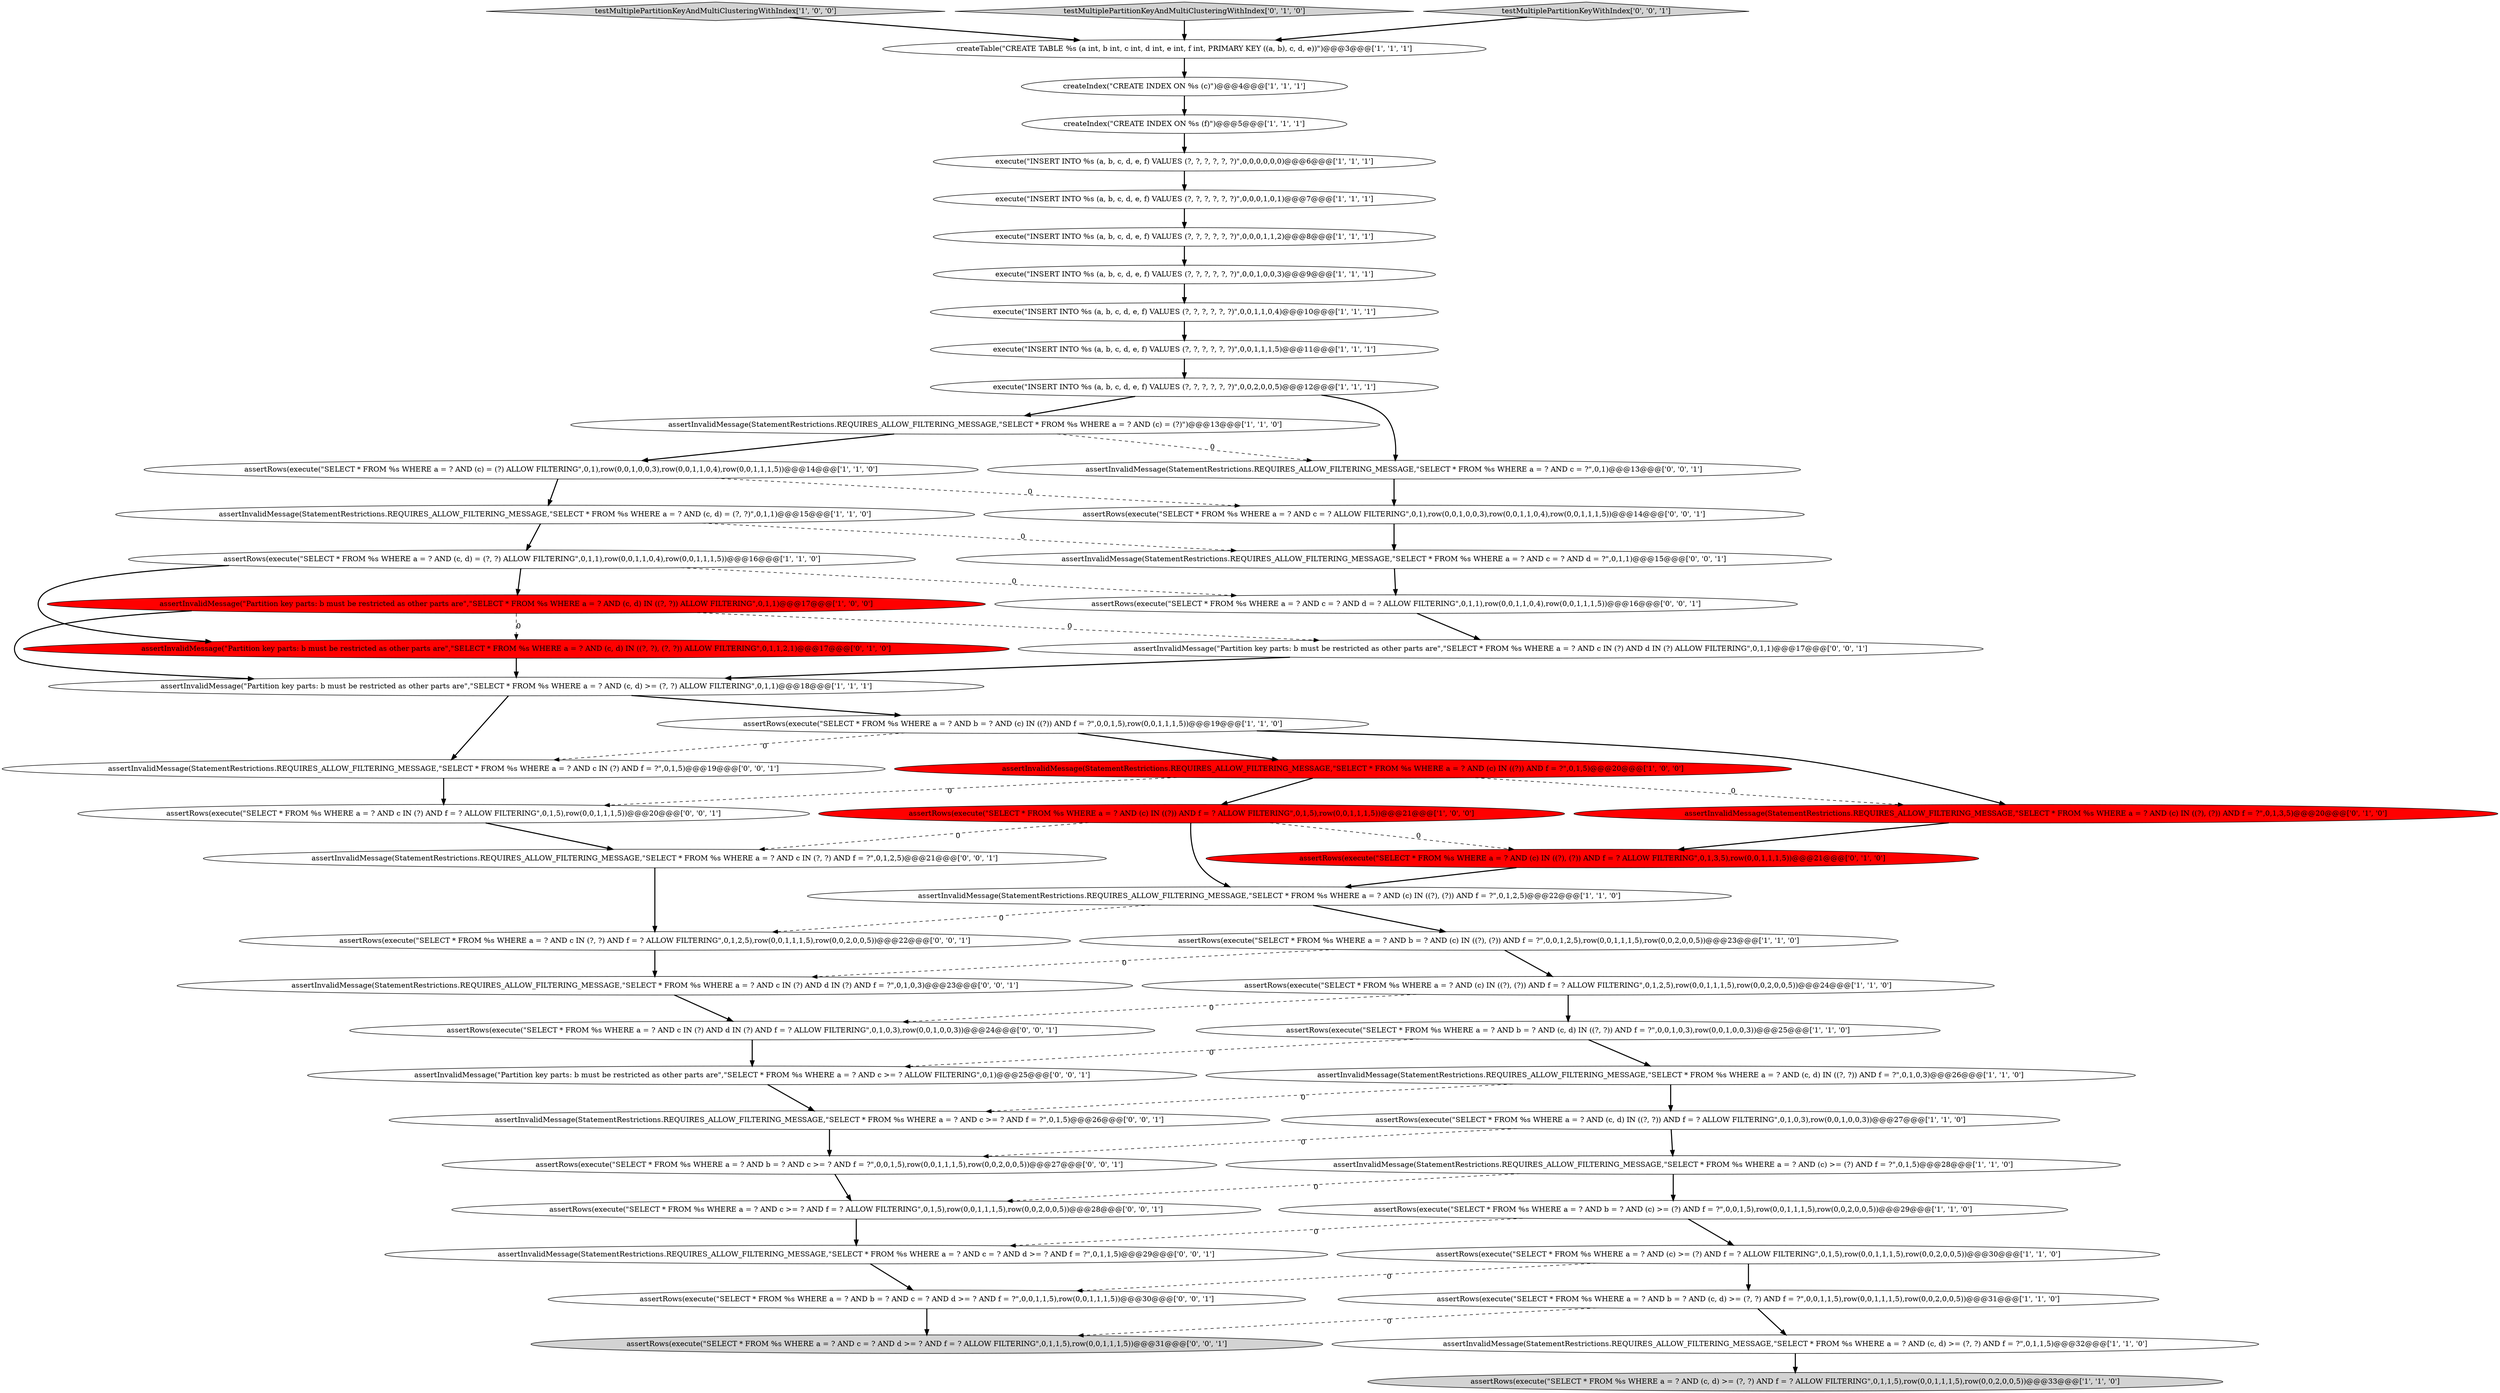 digraph {
1 [style = filled, label = "assertRows(execute(\"SELECT * FROM %s WHERE a = ? AND (c) >= (?) AND f = ? ALLOW FILTERING\",0,1,5),row(0,0,1,1,1,5),row(0,0,2,0,0,5))@@@30@@@['1', '1', '0']", fillcolor = white, shape = ellipse image = "AAA0AAABBB1BBB"];
47 [style = filled, label = "assertRows(execute(\"SELECT * FROM %s WHERE a = ? AND c = ? AND d = ? ALLOW FILTERING\",0,1,1),row(0,0,1,1,0,4),row(0,0,1,1,1,5))@@@16@@@['0', '0', '1']", fillcolor = white, shape = ellipse image = "AAA0AAABBB3BBB"];
40 [style = filled, label = "assertRows(execute(\"SELECT * FROM %s WHERE a = ? AND c IN (?, ?) AND f = ? ALLOW FILTERING\",0,1,2,5),row(0,0,1,1,1,5),row(0,0,2,0,0,5))@@@22@@@['0', '0', '1']", fillcolor = white, shape = ellipse image = "AAA0AAABBB3BBB"];
14 [style = filled, label = "execute(\"INSERT INTO %s (a, b, c, d, e, f) VALUES (?, ?, ?, ?, ?, ?)\",0,0,2,0,0,5)@@@12@@@['1', '1', '1']", fillcolor = white, shape = ellipse image = "AAA0AAABBB1BBB"];
34 [style = filled, label = "assertRows(execute(\"SELECT * FROM %s WHERE a = ? AND (c) IN ((?), (?)) AND f = ? ALLOW FILTERING\",0,1,3,5),row(0,0,1,1,1,5))@@@21@@@['0', '1', '0']", fillcolor = red, shape = ellipse image = "AAA1AAABBB2BBB"];
24 [style = filled, label = "assertRows(execute(\"SELECT * FROM %s WHERE a = ? AND (c) IN ((?)) AND f = ? ALLOW FILTERING\",0,1,5),row(0,0,1,1,1,5))@@@21@@@['1', '0', '0']", fillcolor = red, shape = ellipse image = "AAA1AAABBB1BBB"];
6 [style = filled, label = "createTable(\"CREATE TABLE %s (a int, b int, c int, d int, e int, f int, PRIMARY KEY ((a, b), c, d, e))\")@@@3@@@['1', '1', '1']", fillcolor = white, shape = ellipse image = "AAA0AAABBB1BBB"];
39 [style = filled, label = "assertInvalidMessage(StatementRestrictions.REQUIRES_ALLOW_FILTERING_MESSAGE,\"SELECT * FROM %s WHERE a = ? AND c IN (?) AND f = ?\",0,1,5)@@@19@@@['0', '0', '1']", fillcolor = white, shape = ellipse image = "AAA0AAABBB3BBB"];
21 [style = filled, label = "execute(\"INSERT INTO %s (a, b, c, d, e, f) VALUES (?, ?, ?, ?, ?, ?)\",0,0,0,0,0,0)@@@6@@@['1', '1', '1']", fillcolor = white, shape = ellipse image = "AAA0AAABBB1BBB"];
36 [style = filled, label = "assertRows(execute(\"SELECT * FROM %s WHERE a = ? AND c = ? ALLOW FILTERING\",0,1),row(0,0,1,0,0,3),row(0,0,1,1,0,4),row(0,0,1,1,1,5))@@@14@@@['0', '0', '1']", fillcolor = white, shape = ellipse image = "AAA0AAABBB3BBB"];
43 [style = filled, label = "assertRows(execute(\"SELECT * FROM %s WHERE a = ? AND c >= ? AND f = ? ALLOW FILTERING\",0,1,5),row(0,0,1,1,1,5),row(0,0,2,0,0,5))@@@28@@@['0', '0', '1']", fillcolor = white, shape = ellipse image = "AAA0AAABBB3BBB"];
48 [style = filled, label = "assertInvalidMessage(\"Partition key parts: b must be restricted as other parts are\",\"SELECT * FROM %s WHERE a = ? AND c IN (?) AND d IN (?) ALLOW FILTERING\",0,1,1)@@@17@@@['0', '0', '1']", fillcolor = white, shape = ellipse image = "AAA0AAABBB3BBB"];
37 [style = filled, label = "assertRows(execute(\"SELECT * FROM %s WHERE a = ? AND b = ? AND c >= ? AND f = ?\",0,0,1,5),row(0,0,1,1,1,5),row(0,0,2,0,0,5))@@@27@@@['0', '0', '1']", fillcolor = white, shape = ellipse image = "AAA0AAABBB3BBB"];
31 [style = filled, label = "assertInvalidMessage(\"Partition key parts: b must be restricted as other parts are\",\"SELECT * FROM %s WHERE a = ? AND (c, d) IN ((?, ?)) ALLOW FILTERING\",0,1,1)@@@17@@@['1', '0', '0']", fillcolor = red, shape = ellipse image = "AAA1AAABBB1BBB"];
26 [style = filled, label = "assertInvalidMessage(StatementRestrictions.REQUIRES_ALLOW_FILTERING_MESSAGE,\"SELECT * FROM %s WHERE a = ? AND (c, d) = (?, ?)\",0,1,1)@@@15@@@['1', '1', '0']", fillcolor = white, shape = ellipse image = "AAA0AAABBB1BBB"];
4 [style = filled, label = "execute(\"INSERT INTO %s (a, b, c, d, e, f) VALUES (?, ?, ?, ?, ?, ?)\",0,0,1,1,0,4)@@@10@@@['1', '1', '1']", fillcolor = white, shape = ellipse image = "AAA0AAABBB1BBB"];
17 [style = filled, label = "execute(\"INSERT INTO %s (a, b, c, d, e, f) VALUES (?, ?, ?, ?, ?, ?)\",0,0,1,0,0,3)@@@9@@@['1', '1', '1']", fillcolor = white, shape = ellipse image = "AAA0AAABBB1BBB"];
19 [style = filled, label = "testMultiplePartitionKeyAndMultiClusteringWithIndex['1', '0', '0']", fillcolor = lightgray, shape = diamond image = "AAA0AAABBB1BBB"];
8 [style = filled, label = "assertRows(execute(\"SELECT * FROM %s WHERE a = ? AND (c, d) >= (?, ?) AND f = ? ALLOW FILTERING\",0,1,1,5),row(0,0,1,1,1,5),row(0,0,2,0,0,5))@@@33@@@['1', '1', '0']", fillcolor = lightgray, shape = ellipse image = "AAA0AAABBB1BBB"];
32 [style = filled, label = "assertInvalidMessage(StatementRestrictions.REQUIRES_ALLOW_FILTERING_MESSAGE,\"SELECT * FROM %s WHERE a = ? AND (c) IN ((?), (?)) AND f = ?\",0,1,3,5)@@@20@@@['0', '1', '0']", fillcolor = red, shape = ellipse image = "AAA1AAABBB2BBB"];
20 [style = filled, label = "assertInvalidMessage(StatementRestrictions.REQUIRES_ALLOW_FILTERING_MESSAGE,\"SELECT * FROM %s WHERE a = ? AND (c) IN ((?), (?)) AND f = ?\",0,1,2,5)@@@22@@@['1', '1', '0']", fillcolor = white, shape = ellipse image = "AAA0AAABBB1BBB"];
9 [style = filled, label = "assertInvalidMessage(StatementRestrictions.REQUIRES_ALLOW_FILTERING_MESSAGE,\"SELECT * FROM %s WHERE a = ? AND (c) = (?)\")@@@13@@@['1', '1', '0']", fillcolor = white, shape = ellipse image = "AAA0AAABBB1BBB"];
30 [style = filled, label = "assertRows(execute(\"SELECT * FROM %s WHERE a = ? AND b = ? AND (c) IN ((?), (?)) AND f = ?\",0,0,1,2,5),row(0,0,1,1,1,5),row(0,0,2,0,0,5))@@@23@@@['1', '1', '0']", fillcolor = white, shape = ellipse image = "AAA0AAABBB1BBB"];
44 [style = filled, label = "assertRows(execute(\"SELECT * FROM %s WHERE a = ? AND c = ? AND d >= ? AND f = ? ALLOW FILTERING\",0,1,1,5),row(0,0,1,1,1,5))@@@31@@@['0', '0', '1']", fillcolor = lightgray, shape = ellipse image = "AAA0AAABBB3BBB"];
7 [style = filled, label = "assertInvalidMessage(\"Partition key parts: b must be restricted as other parts are\",\"SELECT * FROM %s WHERE a = ? AND (c, d) >= (?, ?) ALLOW FILTERING\",0,1,1)@@@18@@@['1', '1', '1']", fillcolor = white, shape = ellipse image = "AAA0AAABBB1BBB"];
23 [style = filled, label = "execute(\"INSERT INTO %s (a, b, c, d, e, f) VALUES (?, ?, ?, ?, ?, ?)\",0,0,0,1,1,2)@@@8@@@['1', '1', '1']", fillcolor = white, shape = ellipse image = "AAA0AAABBB1BBB"];
27 [style = filled, label = "assertInvalidMessage(StatementRestrictions.REQUIRES_ALLOW_FILTERING_MESSAGE,\"SELECT * FROM %s WHERE a = ? AND (c) >= (?) AND f = ?\",0,1,5)@@@28@@@['1', '1', '0']", fillcolor = white, shape = ellipse image = "AAA0AAABBB1BBB"];
16 [style = filled, label = "assertInvalidMessage(StatementRestrictions.REQUIRES_ALLOW_FILTERING_MESSAGE,\"SELECT * FROM %s WHERE a = ? AND (c) IN ((?)) AND f = ?\",0,1,5)@@@20@@@['1', '0', '0']", fillcolor = red, shape = ellipse image = "AAA1AAABBB1BBB"];
12 [style = filled, label = "assertInvalidMessage(StatementRestrictions.REQUIRES_ALLOW_FILTERING_MESSAGE,\"SELECT * FROM %s WHERE a = ? AND (c, d) IN ((?, ?)) AND f = ?\",0,1,0,3)@@@26@@@['1', '1', '0']", fillcolor = white, shape = ellipse image = "AAA0AAABBB1BBB"];
25 [style = filled, label = "assertInvalidMessage(StatementRestrictions.REQUIRES_ALLOW_FILTERING_MESSAGE,\"SELECT * FROM %s WHERE a = ? AND (c, d) >= (?, ?) AND f = ?\",0,1,1,5)@@@32@@@['1', '1', '0']", fillcolor = white, shape = ellipse image = "AAA0AAABBB1BBB"];
35 [style = filled, label = "assertInvalidMessage(\"Partition key parts: b must be restricted as other parts are\",\"SELECT * FROM %s WHERE a = ? AND (c, d) IN ((?, ?), (?, ?)) ALLOW FILTERING\",0,1,1,2,1)@@@17@@@['0', '1', '0']", fillcolor = red, shape = ellipse image = "AAA1AAABBB2BBB"];
54 [style = filled, label = "assertRows(execute(\"SELECT * FROM %s WHERE a = ? AND b = ? AND c = ? AND d >= ? AND f = ?\",0,0,1,1,5),row(0,0,1,1,1,5))@@@30@@@['0', '0', '1']", fillcolor = white, shape = ellipse image = "AAA0AAABBB3BBB"];
45 [style = filled, label = "assertInvalidMessage(StatementRestrictions.REQUIRES_ALLOW_FILTERING_MESSAGE,\"SELECT * FROM %s WHERE a = ? AND c >= ? AND f = ?\",0,1,5)@@@26@@@['0', '0', '1']", fillcolor = white, shape = ellipse image = "AAA0AAABBB3BBB"];
18 [style = filled, label = "assertRows(execute(\"SELECT * FROM %s WHERE a = ? AND b = ? AND (c, d) IN ((?, ?)) AND f = ?\",0,0,1,0,3),row(0,0,1,0,0,3))@@@25@@@['1', '1', '0']", fillcolor = white, shape = ellipse image = "AAA0AAABBB1BBB"];
41 [style = filled, label = "assertInvalidMessage(StatementRestrictions.REQUIRES_ALLOW_FILTERING_MESSAGE,\"SELECT * FROM %s WHERE a = ? AND c IN (?, ?) AND f = ?\",0,1,2,5)@@@21@@@['0', '0', '1']", fillcolor = white, shape = ellipse image = "AAA0AAABBB3BBB"];
50 [style = filled, label = "assertInvalidMessage(StatementRestrictions.REQUIRES_ALLOW_FILTERING_MESSAGE,\"SELECT * FROM %s WHERE a = ? AND c = ?\",0,1)@@@13@@@['0', '0', '1']", fillcolor = white, shape = ellipse image = "AAA0AAABBB3BBB"];
10 [style = filled, label = "assertRows(execute(\"SELECT * FROM %s WHERE a = ? AND (c) IN ((?), (?)) AND f = ? ALLOW FILTERING\",0,1,2,5),row(0,0,1,1,1,5),row(0,0,2,0,0,5))@@@24@@@['1', '1', '0']", fillcolor = white, shape = ellipse image = "AAA0AAABBB1BBB"];
5 [style = filled, label = "assertRows(execute(\"SELECT * FROM %s WHERE a = ? AND b = ? AND (c) >= (?) AND f = ?\",0,0,1,5),row(0,0,1,1,1,5),row(0,0,2,0,0,5))@@@29@@@['1', '1', '0']", fillcolor = white, shape = ellipse image = "AAA0AAABBB1BBB"];
33 [style = filled, label = "testMultiplePartitionKeyAndMultiClusteringWithIndex['0', '1', '0']", fillcolor = lightgray, shape = diamond image = "AAA0AAABBB2BBB"];
3 [style = filled, label = "createIndex(\"CREATE INDEX ON %s (c)\")@@@4@@@['1', '1', '1']", fillcolor = white, shape = ellipse image = "AAA0AAABBB1BBB"];
13 [style = filled, label = "execute(\"INSERT INTO %s (a, b, c, d, e, f) VALUES (?, ?, ?, ?, ?, ?)\",0,0,1,1,1,5)@@@11@@@['1', '1', '1']", fillcolor = white, shape = ellipse image = "AAA0AAABBB1BBB"];
49 [style = filled, label = "testMultiplePartitionKeyWithIndex['0', '0', '1']", fillcolor = lightgray, shape = diamond image = "AAA0AAABBB3BBB"];
52 [style = filled, label = "assertRows(execute(\"SELECT * FROM %s WHERE a = ? AND c IN (?) AND d IN (?) AND f = ? ALLOW FILTERING\",0,1,0,3),row(0,0,1,0,0,3))@@@24@@@['0', '0', '1']", fillcolor = white, shape = ellipse image = "AAA0AAABBB3BBB"];
2 [style = filled, label = "createIndex(\"CREATE INDEX ON %s (f)\")@@@5@@@['1', '1', '1']", fillcolor = white, shape = ellipse image = "AAA0AAABBB1BBB"];
28 [style = filled, label = "assertRows(execute(\"SELECT * FROM %s WHERE a = ? AND (c, d) = (?, ?) ALLOW FILTERING\",0,1,1),row(0,0,1,1,0,4),row(0,0,1,1,1,5))@@@16@@@['1', '1', '0']", fillcolor = white, shape = ellipse image = "AAA0AAABBB1BBB"];
42 [style = filled, label = "assertRows(execute(\"SELECT * FROM %s WHERE a = ? AND c IN (?) AND f = ? ALLOW FILTERING\",0,1,5),row(0,0,1,1,1,5))@@@20@@@['0', '0', '1']", fillcolor = white, shape = ellipse image = "AAA0AAABBB3BBB"];
46 [style = filled, label = "assertInvalidMessage(StatementRestrictions.REQUIRES_ALLOW_FILTERING_MESSAGE,\"SELECT * FROM %s WHERE a = ? AND c = ? AND d >= ? AND f = ?\",0,1,1,5)@@@29@@@['0', '0', '1']", fillcolor = white, shape = ellipse image = "AAA0AAABBB3BBB"];
51 [style = filled, label = "assertInvalidMessage(StatementRestrictions.REQUIRES_ALLOW_FILTERING_MESSAGE,\"SELECT * FROM %s WHERE a = ? AND c IN (?) AND d IN (?) AND f = ?\",0,1,0,3)@@@23@@@['0', '0', '1']", fillcolor = white, shape = ellipse image = "AAA0AAABBB3BBB"];
53 [style = filled, label = "assertInvalidMessage(\"Partition key parts: b must be restricted as other parts are\",\"SELECT * FROM %s WHERE a = ? AND c >= ? ALLOW FILTERING\",0,1)@@@25@@@['0', '0', '1']", fillcolor = white, shape = ellipse image = "AAA0AAABBB3BBB"];
0 [style = filled, label = "execute(\"INSERT INTO %s (a, b, c, d, e, f) VALUES (?, ?, ?, ?, ?, ?)\",0,0,0,1,0,1)@@@7@@@['1', '1', '1']", fillcolor = white, shape = ellipse image = "AAA0AAABBB1BBB"];
38 [style = filled, label = "assertInvalidMessage(StatementRestrictions.REQUIRES_ALLOW_FILTERING_MESSAGE,\"SELECT * FROM %s WHERE a = ? AND c = ? AND d = ?\",0,1,1)@@@15@@@['0', '0', '1']", fillcolor = white, shape = ellipse image = "AAA0AAABBB3BBB"];
11 [style = filled, label = "assertRows(execute(\"SELECT * FROM %s WHERE a = ? AND (c) = (?) ALLOW FILTERING\",0,1),row(0,0,1,0,0,3),row(0,0,1,1,0,4),row(0,0,1,1,1,5))@@@14@@@['1', '1', '0']", fillcolor = white, shape = ellipse image = "AAA0AAABBB1BBB"];
22 [style = filled, label = "assertRows(execute(\"SELECT * FROM %s WHERE a = ? AND b = ? AND (c, d) >= (?, ?) AND f = ?\",0,0,1,1,5),row(0,0,1,1,1,5),row(0,0,2,0,0,5))@@@31@@@['1', '1', '0']", fillcolor = white, shape = ellipse image = "AAA0AAABBB1BBB"];
15 [style = filled, label = "assertRows(execute(\"SELECT * FROM %s WHERE a = ? AND (c, d) IN ((?, ?)) AND f = ? ALLOW FILTERING\",0,1,0,3),row(0,0,1,0,0,3))@@@27@@@['1', '1', '0']", fillcolor = white, shape = ellipse image = "AAA0AAABBB1BBB"];
29 [style = filled, label = "assertRows(execute(\"SELECT * FROM %s WHERE a = ? AND b = ? AND (c) IN ((?)) AND f = ?\",0,0,1,5),row(0,0,1,1,1,5))@@@19@@@['1', '1', '0']", fillcolor = white, shape = ellipse image = "AAA0AAABBB1BBB"];
27->43 [style = dashed, label="0"];
6->3 [style = bold, label=""];
10->18 [style = bold, label=""];
22->25 [style = bold, label=""];
42->41 [style = bold, label=""];
22->44 [style = dashed, label="0"];
24->41 [style = dashed, label="0"];
12->45 [style = dashed, label="0"];
16->32 [style = dashed, label="0"];
1->54 [style = dashed, label="0"];
9->11 [style = bold, label=""];
34->20 [style = bold, label=""];
21->0 [style = bold, label=""];
52->53 [style = bold, label=""];
47->48 [style = bold, label=""];
26->38 [style = dashed, label="0"];
20->40 [style = dashed, label="0"];
18->53 [style = dashed, label="0"];
40->51 [style = bold, label=""];
15->37 [style = dashed, label="0"];
16->24 [style = bold, label=""];
28->31 [style = bold, label=""];
33->6 [style = bold, label=""];
4->13 [style = bold, label=""];
28->47 [style = dashed, label="0"];
12->15 [style = bold, label=""];
29->39 [style = dashed, label="0"];
16->42 [style = dashed, label="0"];
18->12 [style = bold, label=""];
31->48 [style = dashed, label="0"];
32->34 [style = bold, label=""];
51->52 [style = bold, label=""];
19->6 [style = bold, label=""];
11->36 [style = dashed, label="0"];
53->45 [style = bold, label=""];
31->7 [style = bold, label=""];
43->46 [style = bold, label=""];
1->22 [style = bold, label=""];
24->20 [style = bold, label=""];
10->52 [style = dashed, label="0"];
5->1 [style = bold, label=""];
28->35 [style = bold, label=""];
37->43 [style = bold, label=""];
31->35 [style = dashed, label="0"];
0->23 [style = bold, label=""];
3->2 [style = bold, label=""];
5->46 [style = dashed, label="0"];
41->40 [style = bold, label=""];
46->54 [style = bold, label=""];
7->39 [style = bold, label=""];
2->21 [style = bold, label=""];
54->44 [style = bold, label=""];
29->32 [style = bold, label=""];
50->36 [style = bold, label=""];
9->50 [style = dashed, label="0"];
30->10 [style = bold, label=""];
14->50 [style = bold, label=""];
38->47 [style = bold, label=""];
23->17 [style = bold, label=""];
14->9 [style = bold, label=""];
25->8 [style = bold, label=""];
48->7 [style = bold, label=""];
30->51 [style = dashed, label="0"];
45->37 [style = bold, label=""];
26->28 [style = bold, label=""];
27->5 [style = bold, label=""];
36->38 [style = bold, label=""];
20->30 [style = bold, label=""];
15->27 [style = bold, label=""];
39->42 [style = bold, label=""];
13->14 [style = bold, label=""];
29->16 [style = bold, label=""];
35->7 [style = bold, label=""];
17->4 [style = bold, label=""];
49->6 [style = bold, label=""];
24->34 [style = dashed, label="0"];
11->26 [style = bold, label=""];
7->29 [style = bold, label=""];
}
